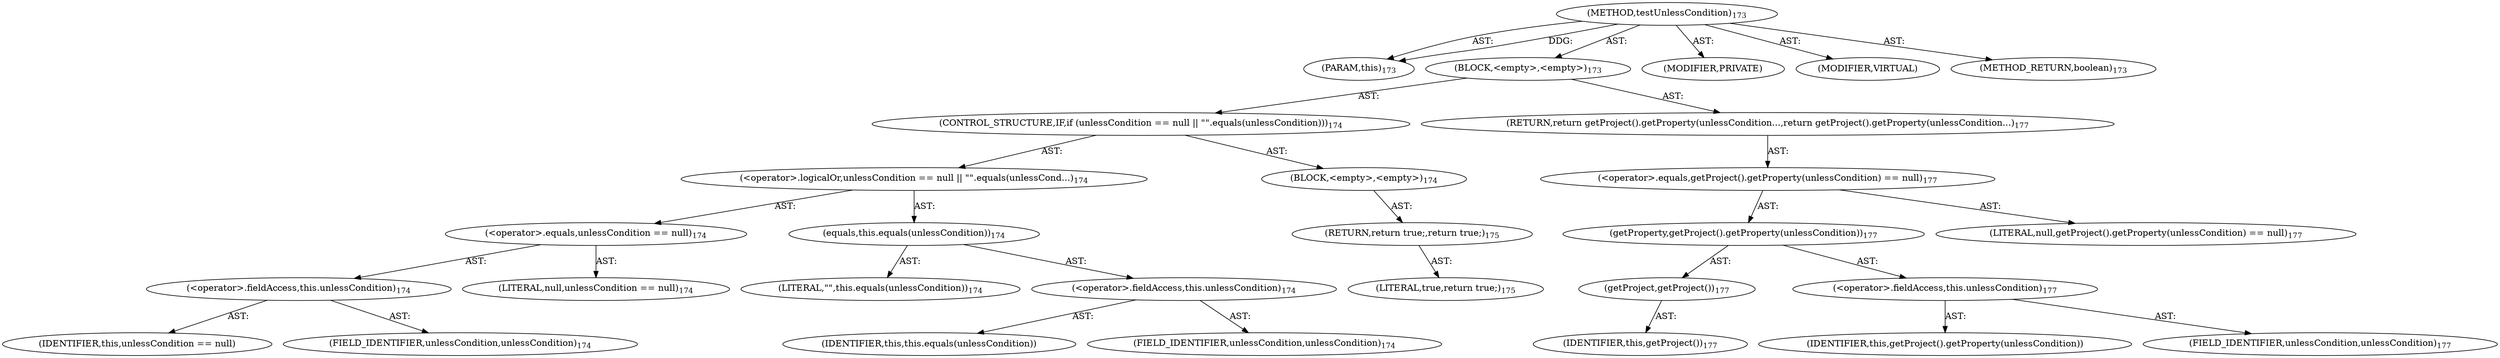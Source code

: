 digraph "testUnlessCondition" {  
"111669149702" [label = <(METHOD,testUnlessCondition)<SUB>173</SUB>> ]
"115964116996" [label = <(PARAM,this)<SUB>173</SUB>> ]
"25769803794" [label = <(BLOCK,&lt;empty&gt;,&lt;empty&gt;)<SUB>173</SUB>> ]
"47244640267" [label = <(CONTROL_STRUCTURE,IF,if (unlessCondition == null || &quot;&quot;.equals(unlessCondition)))<SUB>174</SUB>> ]
"30064771137" [label = <(&lt;operator&gt;.logicalOr,unlessCondition == null || &quot;&quot;.equals(unlessCond...)<SUB>174</SUB>> ]
"30064771138" [label = <(&lt;operator&gt;.equals,unlessCondition == null)<SUB>174</SUB>> ]
"30064771139" [label = <(&lt;operator&gt;.fieldAccess,this.unlessCondition)<SUB>174</SUB>> ]
"68719476778" [label = <(IDENTIFIER,this,unlessCondition == null)> ]
"55834574866" [label = <(FIELD_IDENTIFIER,unlessCondition,unlessCondition)<SUB>174</SUB>> ]
"90194313236" [label = <(LITERAL,null,unlessCondition == null)<SUB>174</SUB>> ]
"30064771140" [label = <(equals,this.equals(unlessCondition))<SUB>174</SUB>> ]
"90194313237" [label = <(LITERAL,&quot;&quot;,this.equals(unlessCondition))<SUB>174</SUB>> ]
"30064771141" [label = <(&lt;operator&gt;.fieldAccess,this.unlessCondition)<SUB>174</SUB>> ]
"68719476779" [label = <(IDENTIFIER,this,this.equals(unlessCondition))> ]
"55834574867" [label = <(FIELD_IDENTIFIER,unlessCondition,unlessCondition)<SUB>174</SUB>> ]
"25769803795" [label = <(BLOCK,&lt;empty&gt;,&lt;empty&gt;)<SUB>174</SUB>> ]
"146028888066" [label = <(RETURN,return true;,return true;)<SUB>175</SUB>> ]
"90194313238" [label = <(LITERAL,true,return true;)<SUB>175</SUB>> ]
"146028888067" [label = <(RETURN,return getProject().getProperty(unlessCondition...,return getProject().getProperty(unlessCondition...)<SUB>177</SUB>> ]
"30064771142" [label = <(&lt;operator&gt;.equals,getProject().getProperty(unlessCondition) == null)<SUB>177</SUB>> ]
"30064771143" [label = <(getProperty,getProject().getProperty(unlessCondition))<SUB>177</SUB>> ]
"30064771144" [label = <(getProject,getProject())<SUB>177</SUB>> ]
"68719476743" [label = <(IDENTIFIER,this,getProject())<SUB>177</SUB>> ]
"30064771145" [label = <(&lt;operator&gt;.fieldAccess,this.unlessCondition)<SUB>177</SUB>> ]
"68719476780" [label = <(IDENTIFIER,this,getProject().getProperty(unlessCondition))> ]
"55834574868" [label = <(FIELD_IDENTIFIER,unlessCondition,unlessCondition)<SUB>177</SUB>> ]
"90194313239" [label = <(LITERAL,null,getProject().getProperty(unlessCondition) == null)<SUB>177</SUB>> ]
"133143986191" [label = <(MODIFIER,PRIVATE)> ]
"133143986192" [label = <(MODIFIER,VIRTUAL)> ]
"128849018886" [label = <(METHOD_RETURN,boolean)<SUB>173</SUB>> ]
  "111669149702" -> "115964116996"  [ label = "AST: "] 
  "111669149702" -> "25769803794"  [ label = "AST: "] 
  "111669149702" -> "133143986191"  [ label = "AST: "] 
  "111669149702" -> "133143986192"  [ label = "AST: "] 
  "111669149702" -> "128849018886"  [ label = "AST: "] 
  "25769803794" -> "47244640267"  [ label = "AST: "] 
  "25769803794" -> "146028888067"  [ label = "AST: "] 
  "47244640267" -> "30064771137"  [ label = "AST: "] 
  "47244640267" -> "25769803795"  [ label = "AST: "] 
  "30064771137" -> "30064771138"  [ label = "AST: "] 
  "30064771137" -> "30064771140"  [ label = "AST: "] 
  "30064771138" -> "30064771139"  [ label = "AST: "] 
  "30064771138" -> "90194313236"  [ label = "AST: "] 
  "30064771139" -> "68719476778"  [ label = "AST: "] 
  "30064771139" -> "55834574866"  [ label = "AST: "] 
  "30064771140" -> "90194313237"  [ label = "AST: "] 
  "30064771140" -> "30064771141"  [ label = "AST: "] 
  "30064771141" -> "68719476779"  [ label = "AST: "] 
  "30064771141" -> "55834574867"  [ label = "AST: "] 
  "25769803795" -> "146028888066"  [ label = "AST: "] 
  "146028888066" -> "90194313238"  [ label = "AST: "] 
  "146028888067" -> "30064771142"  [ label = "AST: "] 
  "30064771142" -> "30064771143"  [ label = "AST: "] 
  "30064771142" -> "90194313239"  [ label = "AST: "] 
  "30064771143" -> "30064771144"  [ label = "AST: "] 
  "30064771143" -> "30064771145"  [ label = "AST: "] 
  "30064771144" -> "68719476743"  [ label = "AST: "] 
  "30064771145" -> "68719476780"  [ label = "AST: "] 
  "30064771145" -> "55834574868"  [ label = "AST: "] 
  "111669149702" -> "115964116996"  [ label = "DDG: "] 
}
